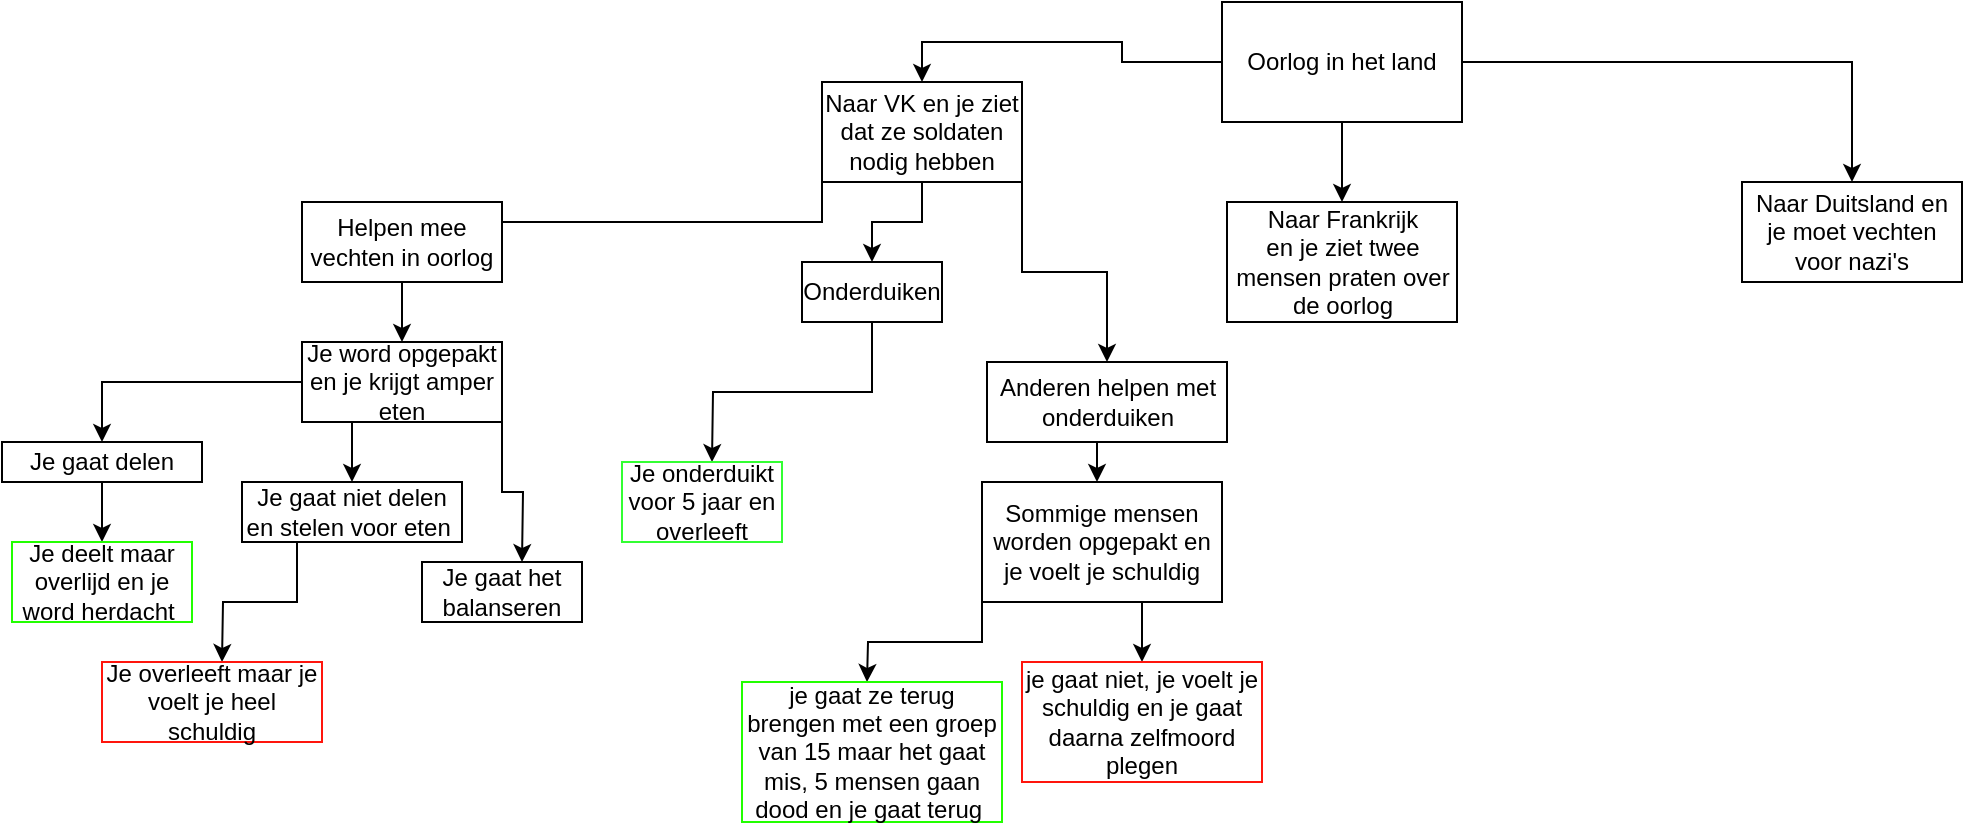 <mxfile version="20.5.1" type="github">
  <diagram id="C5RBs43oDa-KdzZeNtuy" name="Page-1">
    <mxGraphModel dx="2105" dy="571" grid="1" gridSize="10" guides="1" tooltips="1" connect="1" arrows="1" fold="1" page="1" pageScale="1" pageWidth="827" pageHeight="1169" math="0" shadow="0">
      <root>
        <mxCell id="WIyWlLk6GJQsqaUBKTNV-0" />
        <mxCell id="WIyWlLk6GJQsqaUBKTNV-1" parent="WIyWlLk6GJQsqaUBKTNV-0" />
        <mxCell id="d0gGgPKcJ9tYoh6Nahck-26" style="edgeStyle=orthogonalEdgeStyle;rounded=0;orthogonalLoop=1;jettySize=auto;html=1;exitX=0;exitY=1;exitDx=0;exitDy=0;fontFamily=Helvetica;entryX=0.5;entryY=0;entryDx=0;entryDy=0;" parent="WIyWlLk6GJQsqaUBKTNV-1" source="d0gGgPKcJ9tYoh6Nahck-2" target="d0gGgPKcJ9tYoh6Nahck-28" edge="1">
          <mxGeometry relative="1" as="geometry">
            <mxPoint x="30" y="175" as="targetPoint" />
            <Array as="points">
              <mxPoint x="120" y="140" />
            </Array>
          </mxGeometry>
        </mxCell>
        <mxCell id="d0gGgPKcJ9tYoh6Nahck-30" style="edgeStyle=orthogonalEdgeStyle;rounded=0;orthogonalLoop=1;jettySize=auto;html=1;exitX=0.5;exitY=1;exitDx=0;exitDy=0;fontFamily=Helvetica;entryX=0.5;entryY=0;entryDx=0;entryDy=0;" parent="WIyWlLk6GJQsqaUBKTNV-1" source="d0gGgPKcJ9tYoh6Nahck-2" target="d0gGgPKcJ9tYoh6Nahck-31" edge="1">
          <mxGeometry relative="1" as="geometry">
            <mxPoint x="130" y="175" as="targetPoint" />
          </mxGeometry>
        </mxCell>
        <mxCell id="d0gGgPKcJ9tYoh6Nahck-47" style="edgeStyle=orthogonalEdgeStyle;rounded=0;orthogonalLoop=1;jettySize=auto;html=1;exitX=1;exitY=1;exitDx=0;exitDy=0;fontFamily=Helvetica;" parent="WIyWlLk6GJQsqaUBKTNV-1" source="d0gGgPKcJ9tYoh6Nahck-2" target="d0gGgPKcJ9tYoh6Nahck-36" edge="1">
          <mxGeometry relative="1" as="geometry" />
        </mxCell>
        <mxCell id="d0gGgPKcJ9tYoh6Nahck-2" value="Naar VK en je ziet dat ze soldaten nodig hebben" style="rounded=0;whiteSpace=wrap;html=1;fontFamily=Helvetica;" parent="WIyWlLk6GJQsqaUBKTNV-1" vertex="1">
          <mxGeometry x="120" y="70" width="100" height="50" as="geometry" />
        </mxCell>
        <mxCell id="d0gGgPKcJ9tYoh6Nahck-16" style="edgeStyle=orthogonalEdgeStyle;rounded=0;orthogonalLoop=1;jettySize=auto;html=1;exitX=1;exitY=0.5;exitDx=0;exitDy=0;fontFamily=Helvetica;entryX=0.5;entryY=0;entryDx=0;entryDy=0;" parent="WIyWlLk6GJQsqaUBKTNV-1" source="d0gGgPKcJ9tYoh6Nahck-10" target="d0gGgPKcJ9tYoh6Nahck-20" edge="1">
          <mxGeometry relative="1" as="geometry">
            <mxPoint x="650" y="110" as="targetPoint" />
          </mxGeometry>
        </mxCell>
        <mxCell id="d0gGgPKcJ9tYoh6Nahck-17" style="edgeStyle=orthogonalEdgeStyle;rounded=0;orthogonalLoop=1;jettySize=auto;html=1;exitX=0.5;exitY=1;exitDx=0;exitDy=0;entryX=0.5;entryY=0;entryDx=0;entryDy=0;fontFamily=Helvetica;" parent="WIyWlLk6GJQsqaUBKTNV-1" source="d0gGgPKcJ9tYoh6Nahck-10" target="d0gGgPKcJ9tYoh6Nahck-12" edge="1">
          <mxGeometry relative="1" as="geometry" />
        </mxCell>
        <mxCell id="d0gGgPKcJ9tYoh6Nahck-19" style="edgeStyle=orthogonalEdgeStyle;rounded=0;orthogonalLoop=1;jettySize=auto;html=1;exitX=0;exitY=0.5;exitDx=0;exitDy=0;entryX=0.5;entryY=0;entryDx=0;entryDy=0;fontFamily=Helvetica;" parent="WIyWlLk6GJQsqaUBKTNV-1" source="d0gGgPKcJ9tYoh6Nahck-10" target="d0gGgPKcJ9tYoh6Nahck-2" edge="1">
          <mxGeometry relative="1" as="geometry" />
        </mxCell>
        <mxCell id="d0gGgPKcJ9tYoh6Nahck-10" value="Oorlog in het land" style="rounded=0;whiteSpace=wrap;html=1;fontFamily=Helvetica;" parent="WIyWlLk6GJQsqaUBKTNV-1" vertex="1">
          <mxGeometry x="320" y="30" width="120" height="60" as="geometry" />
        </mxCell>
        <mxCell id="d0gGgPKcJ9tYoh6Nahck-12" value="Naar Frankrijk&lt;br&gt;en je ziet twee mensen praten over de oorlog" style="rounded=0;whiteSpace=wrap;html=1;fontFamily=Helvetica;" parent="WIyWlLk6GJQsqaUBKTNV-1" vertex="1">
          <mxGeometry x="322.5" y="130" width="115" height="60" as="geometry" />
        </mxCell>
        <mxCell id="d0gGgPKcJ9tYoh6Nahck-20" value="Naar Duitsland en je moet vechten voor nazi&#39;s" style="rounded=0;whiteSpace=wrap;html=1;fontFamily=Helvetica;" parent="WIyWlLk6GJQsqaUBKTNV-1" vertex="1">
          <mxGeometry x="580" y="120" width="110" height="50" as="geometry" />
        </mxCell>
        <mxCell id="SnUCh2Sh2h-Uul6r9YAu-6" style="edgeStyle=orthogonalEdgeStyle;rounded=0;orthogonalLoop=1;jettySize=auto;html=1;exitX=0.5;exitY=1;exitDx=0;exitDy=0;entryX=0.5;entryY=0;entryDx=0;entryDy=0;" edge="1" parent="WIyWlLk6GJQsqaUBKTNV-1" source="d0gGgPKcJ9tYoh6Nahck-28" target="d0gGgPKcJ9tYoh6Nahck-43">
          <mxGeometry relative="1" as="geometry" />
        </mxCell>
        <mxCell id="d0gGgPKcJ9tYoh6Nahck-28" value="Helpen mee vechten in oorlog" style="rounded=0;whiteSpace=wrap;html=1;fontFamily=Helvetica;" parent="WIyWlLk6GJQsqaUBKTNV-1" vertex="1">
          <mxGeometry x="-140" y="130" width="100" height="40" as="geometry" />
        </mxCell>
        <mxCell id="d0gGgPKcJ9tYoh6Nahck-38" style="edgeStyle=orthogonalEdgeStyle;rounded=0;orthogonalLoop=1;jettySize=auto;html=1;exitX=0.5;exitY=1;exitDx=0;exitDy=0;fontFamily=Helvetica;" parent="WIyWlLk6GJQsqaUBKTNV-1" source="d0gGgPKcJ9tYoh6Nahck-31" edge="1">
          <mxGeometry relative="1" as="geometry">
            <mxPoint x="65" y="260" as="targetPoint" />
          </mxGeometry>
        </mxCell>
        <mxCell id="d0gGgPKcJ9tYoh6Nahck-31" value="Onderduiken" style="rounded=0;whiteSpace=wrap;html=1;fontFamily=Helvetica;" parent="WIyWlLk6GJQsqaUBKTNV-1" vertex="1">
          <mxGeometry x="110" y="160" width="70" height="30" as="geometry" />
        </mxCell>
        <mxCell id="d0gGgPKcJ9tYoh6Nahck-56" style="edgeStyle=orthogonalEdgeStyle;rounded=0;orthogonalLoop=1;jettySize=auto;html=1;exitX=0.5;exitY=1;exitDx=0;exitDy=0;entryX=0.5;entryY=0;entryDx=0;entryDy=0;fontFamily=Helvetica;" parent="WIyWlLk6GJQsqaUBKTNV-1" source="d0gGgPKcJ9tYoh6Nahck-36" edge="1">
          <mxGeometry relative="1" as="geometry">
            <mxPoint x="257.5" y="270" as="targetPoint" />
          </mxGeometry>
        </mxCell>
        <mxCell id="d0gGgPKcJ9tYoh6Nahck-36" value="Anderen helpen met onderduiken" style="rounded=0;whiteSpace=wrap;html=1;fontFamily=Helvetica;" parent="WIyWlLk6GJQsqaUBKTNV-1" vertex="1">
          <mxGeometry x="202.5" y="210" width="120" height="40" as="geometry" />
        </mxCell>
        <mxCell id="SnUCh2Sh2h-Uul6r9YAu-10" style="edgeStyle=orthogonalEdgeStyle;rounded=0;orthogonalLoop=1;jettySize=auto;html=1;exitX=0;exitY=0.5;exitDx=0;exitDy=0;entryX=0.5;entryY=0;entryDx=0;entryDy=0;" edge="1" parent="WIyWlLk6GJQsqaUBKTNV-1" source="d0gGgPKcJ9tYoh6Nahck-43" target="SnUCh2Sh2h-Uul6r9YAu-5">
          <mxGeometry relative="1" as="geometry" />
        </mxCell>
        <mxCell id="SnUCh2Sh2h-Uul6r9YAu-11" style="edgeStyle=orthogonalEdgeStyle;rounded=0;orthogonalLoop=1;jettySize=auto;html=1;exitX=0.25;exitY=1;exitDx=0;exitDy=0;entryX=0.5;entryY=0;entryDx=0;entryDy=0;" edge="1" parent="WIyWlLk6GJQsqaUBKTNV-1" source="d0gGgPKcJ9tYoh6Nahck-43" target="SnUCh2Sh2h-Uul6r9YAu-8">
          <mxGeometry relative="1" as="geometry" />
        </mxCell>
        <mxCell id="SnUCh2Sh2h-Uul6r9YAu-13" style="edgeStyle=orthogonalEdgeStyle;rounded=0;orthogonalLoop=1;jettySize=auto;html=1;exitX=1;exitY=1;exitDx=0;exitDy=0;" edge="1" parent="WIyWlLk6GJQsqaUBKTNV-1" source="d0gGgPKcJ9tYoh6Nahck-43">
          <mxGeometry relative="1" as="geometry">
            <mxPoint x="-30" y="310" as="targetPoint" />
          </mxGeometry>
        </mxCell>
        <mxCell id="d0gGgPKcJ9tYoh6Nahck-43" value="Je word opgepakt en je krijgt amper eten" style="rounded=0;whiteSpace=wrap;html=1;fontFamily=Helvetica;" parent="WIyWlLk6GJQsqaUBKTNV-1" vertex="1">
          <mxGeometry x="-140" y="200" width="100" height="40" as="geometry" />
        </mxCell>
        <mxCell id="d0gGgPKcJ9tYoh6Nahck-48" value="Je onderduikt voor 5 jaar en overleeft" style="rounded=0;whiteSpace=wrap;html=1;fontFamily=Helvetica;strokeColor=#33FF33;" parent="WIyWlLk6GJQsqaUBKTNV-1" vertex="1">
          <mxGeometry x="20" y="260" width="80" height="40" as="geometry" />
        </mxCell>
        <mxCell id="d0gGgPKcJ9tYoh6Nahck-59" style="edgeStyle=orthogonalEdgeStyle;rounded=0;orthogonalLoop=1;jettySize=auto;html=1;exitX=0;exitY=1;exitDx=0;exitDy=0;fontFamily=Helvetica;" parent="WIyWlLk6GJQsqaUBKTNV-1" source="d0gGgPKcJ9tYoh6Nahck-57" edge="1">
          <mxGeometry relative="1" as="geometry">
            <mxPoint x="142.5" y="370" as="targetPoint" />
          </mxGeometry>
        </mxCell>
        <mxCell id="d0gGgPKcJ9tYoh6Nahck-62" style="edgeStyle=orthogonalEdgeStyle;rounded=0;orthogonalLoop=1;jettySize=auto;html=1;fontFamily=Helvetica;" parent="WIyWlLk6GJQsqaUBKTNV-1" target="d0gGgPKcJ9tYoh6Nahck-63" edge="1">
          <mxGeometry relative="1" as="geometry">
            <mxPoint x="260" y="370" as="sourcePoint" />
            <mxPoint x="260" y="340" as="targetPoint" />
          </mxGeometry>
        </mxCell>
        <mxCell id="d0gGgPKcJ9tYoh6Nahck-64" style="edgeStyle=orthogonalEdgeStyle;rounded=0;orthogonalLoop=1;jettySize=auto;html=1;exitX=0.5;exitY=1;exitDx=0;exitDy=0;entryX=0.5;entryY=0;entryDx=0;entryDy=0;fontFamily=Helvetica;" parent="WIyWlLk6GJQsqaUBKTNV-1" source="d0gGgPKcJ9tYoh6Nahck-57" target="d0gGgPKcJ9tYoh6Nahck-63" edge="1">
          <mxGeometry relative="1" as="geometry" />
        </mxCell>
        <mxCell id="d0gGgPKcJ9tYoh6Nahck-57" value="Sommige mensen worden opgepakt en je voelt je schuldig" style="rounded=0;whiteSpace=wrap;html=1;strokeColor=#000000;fontFamily=Helvetica;" parent="WIyWlLk6GJQsqaUBKTNV-1" vertex="1">
          <mxGeometry x="200" y="270" width="120" height="60" as="geometry" />
        </mxCell>
        <mxCell id="d0gGgPKcJ9tYoh6Nahck-60" value="je gaat ze terug brengen met een groep van 15 maar het gaat mis, 5 mensen gaan dood en je gaat terug&amp;nbsp;" style="rounded=0;whiteSpace=wrap;html=1;strokeColor=#22FF00;fontFamily=Helvetica;" parent="WIyWlLk6GJQsqaUBKTNV-1" vertex="1">
          <mxGeometry x="80" y="370" width="130" height="70" as="geometry" />
        </mxCell>
        <mxCell id="d0gGgPKcJ9tYoh6Nahck-63" value="je gaat niet, je voelt je schuldig en je gaat daarna zelfmoord plegen" style="rounded=0;whiteSpace=wrap;html=1;strokeColor=#FF150D;fontFamily=Helvetica;" parent="WIyWlLk6GJQsqaUBKTNV-1" vertex="1">
          <mxGeometry x="220" y="360" width="120" height="60" as="geometry" />
        </mxCell>
        <mxCell id="SnUCh2Sh2h-Uul6r9YAu-20" style="edgeStyle=orthogonalEdgeStyle;rounded=0;orthogonalLoop=1;jettySize=auto;html=1;exitX=0.5;exitY=1;exitDx=0;exitDy=0;" edge="1" parent="WIyWlLk6GJQsqaUBKTNV-1" source="SnUCh2Sh2h-Uul6r9YAu-5">
          <mxGeometry relative="1" as="geometry">
            <mxPoint x="-240" y="300" as="targetPoint" />
          </mxGeometry>
        </mxCell>
        <mxCell id="SnUCh2Sh2h-Uul6r9YAu-5" value="Je gaat delen" style="rounded=0;whiteSpace=wrap;html=1;" vertex="1" parent="WIyWlLk6GJQsqaUBKTNV-1">
          <mxGeometry x="-290" y="250" width="100" height="20" as="geometry" />
        </mxCell>
        <mxCell id="SnUCh2Sh2h-Uul6r9YAu-17" style="edgeStyle=orthogonalEdgeStyle;rounded=0;orthogonalLoop=1;jettySize=auto;html=1;exitX=0.25;exitY=1;exitDx=0;exitDy=0;" edge="1" parent="WIyWlLk6GJQsqaUBKTNV-1" source="SnUCh2Sh2h-Uul6r9YAu-8">
          <mxGeometry relative="1" as="geometry">
            <mxPoint x="-180" y="360" as="targetPoint" />
          </mxGeometry>
        </mxCell>
        <mxCell id="SnUCh2Sh2h-Uul6r9YAu-8" value="Je gaat niet delen en stelen voor eten&amp;nbsp;" style="rounded=0;whiteSpace=wrap;html=1;" vertex="1" parent="WIyWlLk6GJQsqaUBKTNV-1">
          <mxGeometry x="-170" y="270" width="110" height="30" as="geometry" />
        </mxCell>
        <mxCell id="SnUCh2Sh2h-Uul6r9YAu-15" value="Je gaat het balanseren" style="rounded=0;whiteSpace=wrap;html=1;" vertex="1" parent="WIyWlLk6GJQsqaUBKTNV-1">
          <mxGeometry x="-80" y="310" width="80" height="30" as="geometry" />
        </mxCell>
        <mxCell id="SnUCh2Sh2h-Uul6r9YAu-18" value="Je overleeft maar je voelt je heel schuldig" style="rounded=0;whiteSpace=wrap;html=1;strokeColor=#FF150D;" vertex="1" parent="WIyWlLk6GJQsqaUBKTNV-1">
          <mxGeometry x="-240" y="360" width="110" height="40" as="geometry" />
        </mxCell>
        <mxCell id="SnUCh2Sh2h-Uul6r9YAu-21" value="Je deelt maar overlijd en je word herdacht&amp;nbsp;" style="rounded=0;whiteSpace=wrap;html=1;strokeColor=#22FF00;" vertex="1" parent="WIyWlLk6GJQsqaUBKTNV-1">
          <mxGeometry x="-285" y="300" width="90" height="40" as="geometry" />
        </mxCell>
      </root>
    </mxGraphModel>
  </diagram>
</mxfile>
